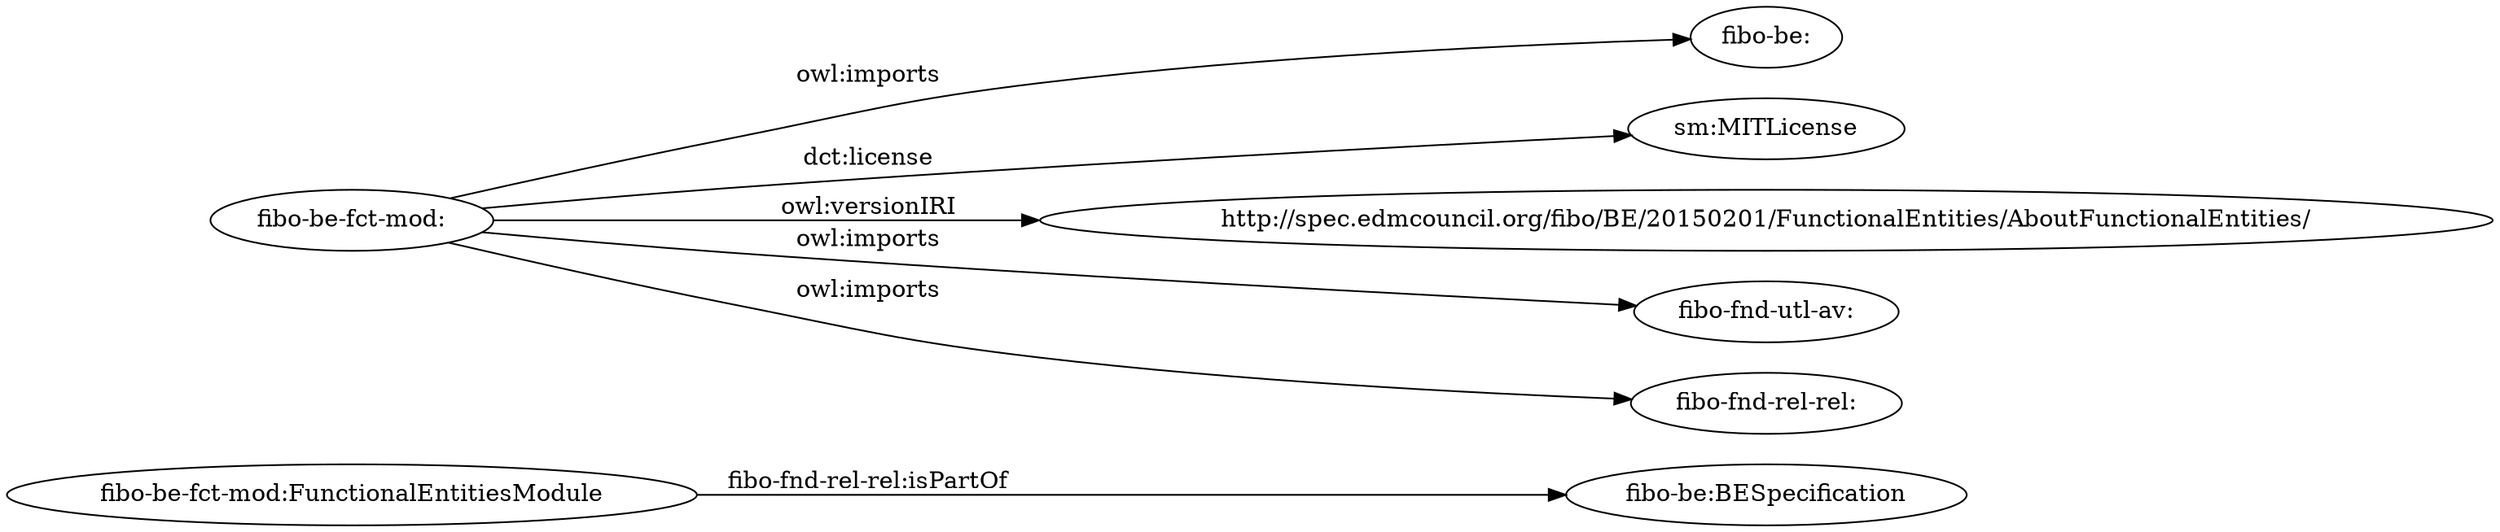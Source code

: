 digraph ar2dtool_diagram { 
rankdir=LR;
size="1501"
	"fibo-be-fct-mod:FunctionalEntitiesModule" -> "fibo-be:BESpecification" [ label = "fibo-fnd-rel-rel:isPartOf" ];
	"fibo-be-fct-mod:" -> "fibo-be:" [ label = "owl:imports" ];
	"fibo-be-fct-mod:" -> "sm:MITLicense" [ label = "dct:license" ];
	"fibo-be-fct-mod:" -> "http://spec.edmcouncil.org/fibo/BE/20150201/FunctionalEntities/AboutFunctionalEntities/" [ label = "owl:versionIRI" ];
	"fibo-be-fct-mod:" -> "fibo-fnd-utl-av:" [ label = "owl:imports" ];
	"fibo-be-fct-mod:" -> "fibo-fnd-rel-rel:" [ label = "owl:imports" ];

}

